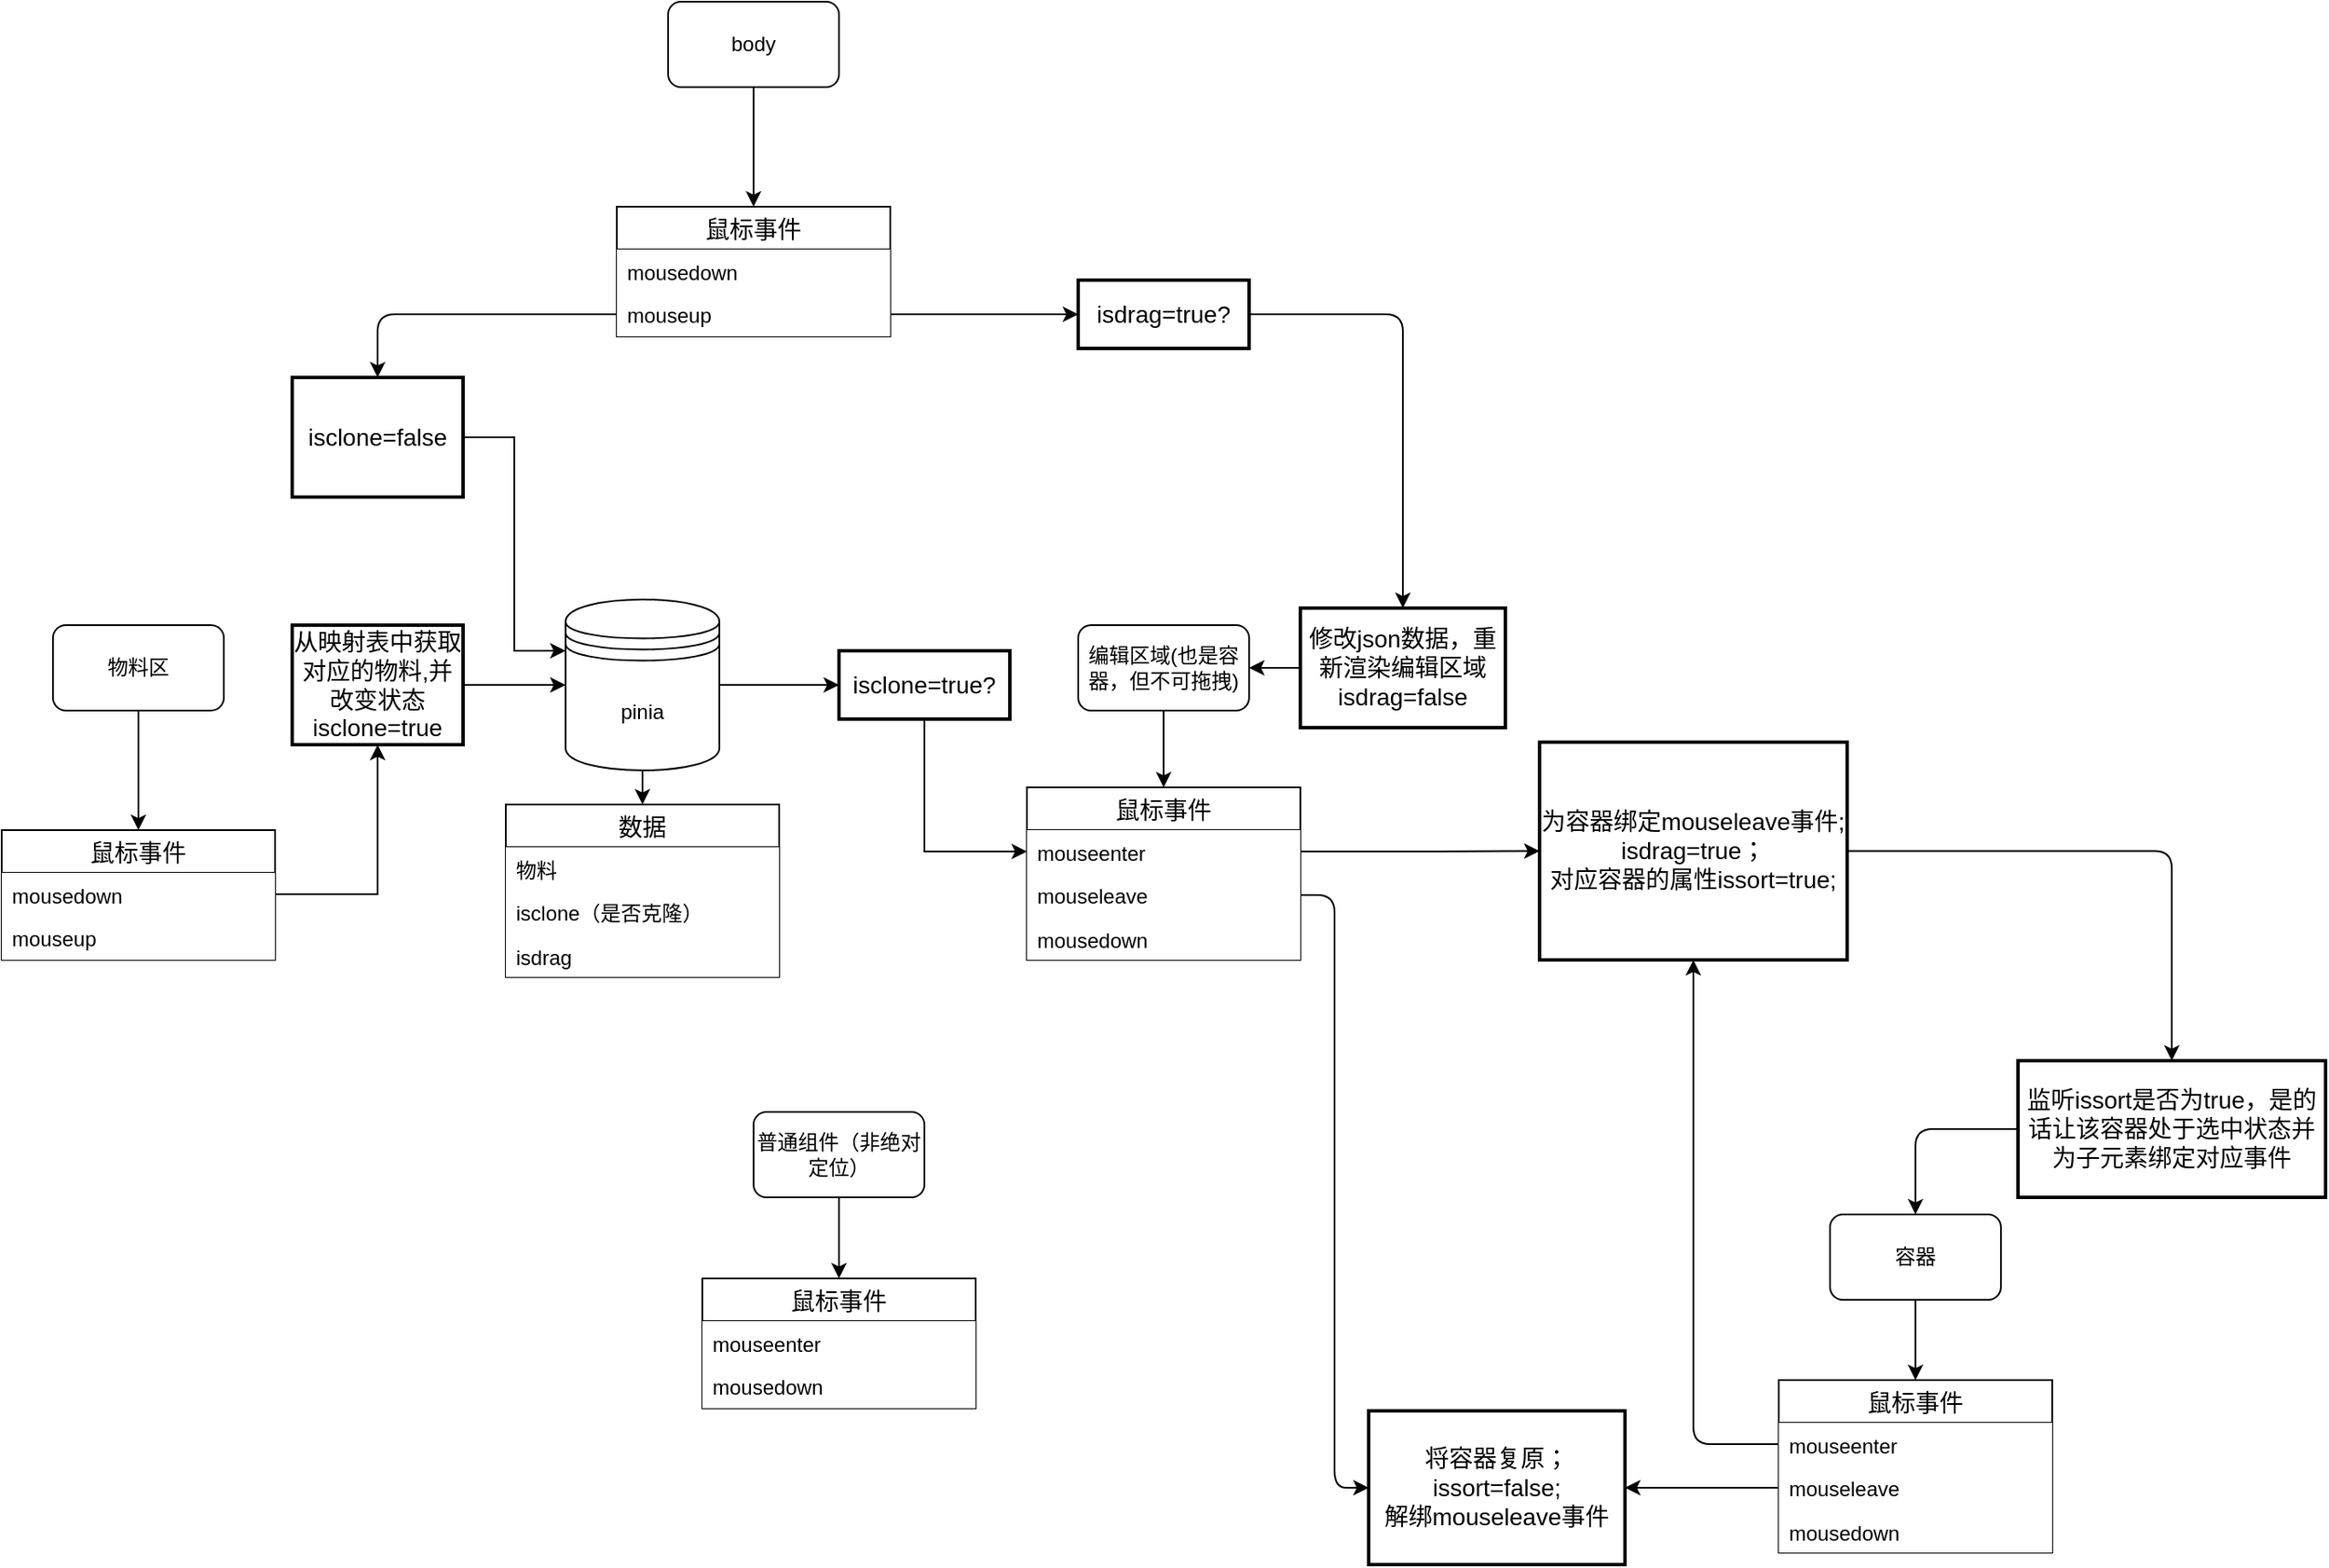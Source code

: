 <mxfile pages="1">
    <diagram id="YEVF6uujsstKx3nWxKRv" name="第 1 页">
        <mxGraphModel dx="1019" dy="659" grid="1" gridSize="10" guides="1" tooltips="1" connect="1" arrows="1" fold="1" page="1" pageScale="1" pageWidth="1654" pageHeight="2336" math="0" shadow="0">
            <root>
                <mxCell id="0"/>
                <mxCell id="1" parent="0"/>
                <mxCell id="10" style="edgeStyle=orthogonalEdgeStyle;rounded=0;orthogonalLoop=1;jettySize=auto;html=1;entryX=0.5;entryY=0;entryDx=0;entryDy=0;" parent="1" source="2" target="6" edge="1">
                    <mxGeometry relative="1" as="geometry"/>
                </mxCell>
                <mxCell id="2" value="物料区" style="shape=ext;rounded=1;html=1;whiteSpace=wrap;" parent="1" vertex="1">
                    <mxGeometry x="80" y="395" width="100" height="50" as="geometry"/>
                </mxCell>
                <mxCell id="25" style="edgeStyle=orthogonalEdgeStyle;rounded=0;orthogonalLoop=1;jettySize=auto;html=1;exitX=1;exitY=0.5;exitDx=0;exitDy=0;entryX=0;entryY=0.5;entryDx=0;entryDy=0;" parent="1" source="3" target="24" edge="1">
                    <mxGeometry relative="1" as="geometry"/>
                </mxCell>
                <mxCell id="83" style="edgeStyle=none;html=1;entryX=0.5;entryY=0;entryDx=0;entryDy=0;" parent="1" source="3" target="79" edge="1">
                    <mxGeometry relative="1" as="geometry"/>
                </mxCell>
                <mxCell id="3" value="pinia" style="shape=datastore;whiteSpace=wrap;html=1;" parent="1" vertex="1">
                    <mxGeometry x="380" y="380" width="90" height="100" as="geometry"/>
                </mxCell>
                <mxCell id="6" value="鼠标事件" style="swimlane;fontStyle=0;childLayout=stackLayout;horizontal=1;startSize=25;horizontalStack=0;resizeParent=1;resizeParentMax=0;resizeLast=0;collapsible=1;marginBottom=0;swimlaneFillColor=#ffffff;align=center;fontSize=14;" parent="1" vertex="1">
                    <mxGeometry x="50" y="515" width="160" height="76" as="geometry"/>
                </mxCell>
                <mxCell id="7" value="mousedown" style="text;strokeColor=none;fillColor=default;spacingLeft=4;spacingRight=4;overflow=hidden;rotatable=0;points=[[0,0.5],[1,0.5]];portConstraint=eastwest;fontSize=12;" parent="6" vertex="1">
                    <mxGeometry y="25" width="160" height="25" as="geometry"/>
                </mxCell>
                <mxCell id="8" value="mouseup" style="text;spacingLeft=4;spacingRight=4;overflow=hidden;rotatable=0;points=[[0,0.5],[1,0.5]];portConstraint=eastwest;fontSize=12;fillColor=default;" parent="6" vertex="1">
                    <mxGeometry y="50" width="160" height="26" as="geometry"/>
                </mxCell>
                <mxCell id="14" style="edgeStyle=orthogonalEdgeStyle;rounded=0;orthogonalLoop=1;jettySize=auto;html=1;entryX=0;entryY=0.5;entryDx=0;entryDy=0;" parent="1" source="12" target="3" edge="1">
                    <mxGeometry relative="1" as="geometry"/>
                </mxCell>
                <mxCell id="12" value="从映射表中获取对应的物料,并改变状态isclone=true" style="strokeWidth=2;whiteSpace=wrap;html=1;align=center;fontSize=14;" parent="1" vertex="1">
                    <mxGeometry x="220" y="395" width="100" height="70" as="geometry"/>
                </mxCell>
                <mxCell id="13" style="edgeStyle=orthogonalEdgeStyle;rounded=0;orthogonalLoop=1;jettySize=auto;html=1;entryX=0.5;entryY=1;entryDx=0;entryDy=0;" parent="1" source="7" target="12" edge="1">
                    <mxGeometry relative="1" as="geometry"/>
                </mxCell>
                <mxCell id="27" style="edgeStyle=orthogonalEdgeStyle;rounded=0;orthogonalLoop=1;jettySize=auto;html=1;entryX=0.5;entryY=0;entryDx=0;entryDy=0;" parent="1" source="15" target="16" edge="1">
                    <mxGeometry relative="1" as="geometry"/>
                </mxCell>
                <mxCell id="15" value="编辑区域(也是容器，但不可拖拽)" style="shape=ext;rounded=1;html=1;whiteSpace=wrap;" parent="1" vertex="1">
                    <mxGeometry x="680" y="395" width="100" height="50" as="geometry"/>
                </mxCell>
                <mxCell id="16" value="鼠标事件" style="swimlane;fontStyle=0;childLayout=stackLayout;horizontal=1;startSize=25;horizontalStack=0;resizeParent=1;resizeParentMax=0;resizeLast=0;collapsible=1;marginBottom=0;swimlaneFillColor=#ffffff;align=center;fontSize=14;" parent="1" vertex="1">
                    <mxGeometry x="650" y="490" width="160" height="101" as="geometry">
                        <mxRectangle x="760" y="290" width="100" height="30" as="alternateBounds"/>
                    </mxGeometry>
                </mxCell>
                <mxCell id="17" value="mouseenter" style="text;strokeColor=none;fillColor=default;spacingLeft=4;spacingRight=4;overflow=hidden;rotatable=0;points=[[0,0.5],[1,0.5]];portConstraint=eastwest;fontSize=12;" parent="16" vertex="1">
                    <mxGeometry y="25" width="160" height="25" as="geometry"/>
                </mxCell>
                <mxCell id="18" value="mouseleave" style="text;strokeColor=none;fillColor=default;spacingLeft=4;spacingRight=4;overflow=hidden;rotatable=0;points=[[0,0.5],[1,0.5]];portConstraint=eastwest;fontSize=12;" parent="16" vertex="1">
                    <mxGeometry y="50" width="160" height="26" as="geometry"/>
                </mxCell>
                <mxCell id="19" value="mousedown" style="text;strokeColor=none;fillColor=default;spacingLeft=4;spacingRight=4;overflow=hidden;rotatable=0;points=[[0,0.5],[1,0.5]];portConstraint=eastwest;fontSize=12;" parent="16" vertex="1">
                    <mxGeometry y="76" width="160" height="25" as="geometry"/>
                </mxCell>
                <mxCell id="22" style="edgeStyle=orthogonalEdgeStyle;rounded=0;orthogonalLoop=1;jettySize=auto;html=1;entryX=0;entryY=0.3;entryDx=0;entryDy=0;" parent="1" source="20" target="3" edge="1">
                    <mxGeometry relative="1" as="geometry"/>
                </mxCell>
                <mxCell id="20" value="isclone=false" style="strokeWidth=2;whiteSpace=wrap;html=1;align=center;fontSize=14;" parent="1" vertex="1">
                    <mxGeometry x="220" y="250" width="100" height="70" as="geometry"/>
                </mxCell>
                <mxCell id="26" style="edgeStyle=orthogonalEdgeStyle;rounded=0;orthogonalLoop=1;jettySize=auto;html=1;entryX=0;entryY=0.5;entryDx=0;entryDy=0;" parent="1" source="24" target="17" edge="1">
                    <mxGeometry relative="1" as="geometry"/>
                </mxCell>
                <mxCell id="24" value="isclone=true?" style="strokeWidth=2;whiteSpace=wrap;html=1;align=center;fontSize=14;" parent="1" vertex="1">
                    <mxGeometry x="540" y="410" width="100" height="40" as="geometry"/>
                </mxCell>
                <mxCell id="31" style="edgeStyle=orthogonalEdgeStyle;html=1;entryX=1;entryY=0.5;entryDx=0;entryDy=0;" parent="1" source="28" target="15" edge="1">
                    <mxGeometry relative="1" as="geometry"/>
                </mxCell>
                <mxCell id="28" value="修改json数据，重新渲染编辑区域&lt;br&gt;isdrag=false" style="strokeWidth=2;whiteSpace=wrap;html=1;align=center;fontSize=14;" parent="1" vertex="1">
                    <mxGeometry x="810" y="385" width="120" height="70" as="geometry"/>
                </mxCell>
                <mxCell id="30" style="edgeStyle=orthogonalEdgeStyle;html=1;entryX=0;entryY=0.5;entryDx=0;entryDy=0;" parent="1" source="17" target="34" edge="1">
                    <mxGeometry relative="1" as="geometry"/>
                </mxCell>
                <mxCell id="44" style="edgeStyle=orthogonalEdgeStyle;html=1;entryX=0.5;entryY=0;entryDx=0;entryDy=0;" parent="1" source="33" target="40" edge="1">
                    <mxGeometry relative="1" as="geometry"/>
                </mxCell>
                <mxCell id="33" value="容器" style="shape=ext;rounded=1;html=1;whiteSpace=wrap;" parent="1" vertex="1">
                    <mxGeometry x="1120" y="740" width="100" height="50" as="geometry"/>
                </mxCell>
                <mxCell id="62" style="edgeStyle=orthogonalEdgeStyle;html=1;entryX=0.5;entryY=0;entryDx=0;entryDy=0;" parent="1" source="34" target="57" edge="1">
                    <mxGeometry relative="1" as="geometry"/>
                </mxCell>
                <mxCell id="34" value="为容器绑定mouseleave事件;&lt;br&gt;isdrag=true；&lt;br&gt;对应容器的属性issort=true;" style="strokeWidth=2;whiteSpace=wrap;html=1;align=center;fontSize=14;" parent="1" vertex="1">
                    <mxGeometry x="950" y="463.5" width="180" height="127.5" as="geometry"/>
                </mxCell>
                <mxCell id="40" value="鼠标事件" style="swimlane;fontStyle=0;childLayout=stackLayout;horizontal=1;startSize=25;horizontalStack=0;resizeParent=1;resizeParentMax=0;resizeLast=0;collapsible=1;marginBottom=0;swimlaneFillColor=#ffffff;align=center;fontSize=14;" parent="1" vertex="1">
                    <mxGeometry x="1090" y="837" width="160" height="101" as="geometry">
                        <mxRectangle x="760" y="290" width="100" height="30" as="alternateBounds"/>
                    </mxGeometry>
                </mxCell>
                <mxCell id="41" value="mouseenter" style="text;strokeColor=none;fillColor=default;spacingLeft=4;spacingRight=4;overflow=hidden;rotatable=0;points=[[0,0.5],[1,0.5]];portConstraint=eastwest;fontSize=12;" parent="40" vertex="1">
                    <mxGeometry y="25" width="160" height="25" as="geometry"/>
                </mxCell>
                <mxCell id="42" value="mouseleave" style="text;strokeColor=none;fillColor=default;spacingLeft=4;spacingRight=4;overflow=hidden;rotatable=0;points=[[0,0.5],[1,0.5]];portConstraint=eastwest;fontSize=12;" parent="40" vertex="1">
                    <mxGeometry y="50" width="160" height="26" as="geometry"/>
                </mxCell>
                <mxCell id="43" value="mousedown" style="text;strokeColor=none;fillColor=default;spacingLeft=4;spacingRight=4;overflow=hidden;rotatable=0;points=[[0,0.5],[1,0.5]];portConstraint=eastwest;fontSize=12;" parent="40" vertex="1">
                    <mxGeometry y="76" width="160" height="25" as="geometry"/>
                </mxCell>
                <mxCell id="70" style="edgeStyle=orthogonalEdgeStyle;html=1;entryX=0.5;entryY=0;entryDx=0;entryDy=0;" parent="1" source="45" target="46" edge="1">
                    <mxGeometry relative="1" as="geometry"/>
                </mxCell>
                <mxCell id="45" value="body" style="shape=ext;rounded=1;html=1;whiteSpace=wrap;" parent="1" vertex="1">
                    <mxGeometry x="440" y="30" width="100" height="50" as="geometry"/>
                </mxCell>
                <mxCell id="46" value="鼠标事件" style="swimlane;fontStyle=0;childLayout=stackLayout;horizontal=1;startSize=25;horizontalStack=0;resizeParent=1;resizeParentMax=0;resizeLast=0;collapsible=1;marginBottom=0;swimlaneFillColor=#ffffff;align=center;fontSize=14;" parent="1" vertex="1">
                    <mxGeometry x="410" y="150" width="160" height="76" as="geometry"/>
                </mxCell>
                <mxCell id="47" value="mousedown" style="text;strokeColor=none;fillColor=default;spacingLeft=4;spacingRight=4;overflow=hidden;rotatable=0;points=[[0,0.5],[1,0.5]];portConstraint=eastwest;fontSize=12;" parent="46" vertex="1">
                    <mxGeometry y="25" width="160" height="25" as="geometry"/>
                </mxCell>
                <mxCell id="48" value="mouseup" style="text;spacingLeft=4;spacingRight=4;overflow=hidden;rotatable=0;points=[[0,0.5],[1,0.5]];portConstraint=eastwest;fontSize=12;fillColor=default;" parent="46" vertex="1">
                    <mxGeometry y="50" width="160" height="26" as="geometry"/>
                </mxCell>
                <mxCell id="53" style="edgeStyle=orthogonalEdgeStyle;html=1;entryX=0.5;entryY=0;entryDx=0;entryDy=0;" parent="1" source="48" target="20" edge="1">
                    <mxGeometry relative="1" as="geometry"/>
                </mxCell>
                <mxCell id="54" style="edgeStyle=orthogonalEdgeStyle;html=1;entryX=0;entryY=0.5;entryDx=0;entryDy=0;" parent="1" source="48" target="55" edge="1">
                    <mxGeometry relative="1" as="geometry"/>
                </mxCell>
                <mxCell id="71" style="edgeStyle=orthogonalEdgeStyle;html=1;entryX=0.5;entryY=0;entryDx=0;entryDy=0;" parent="1" source="55" target="28" edge="1">
                    <mxGeometry relative="1" as="geometry"/>
                </mxCell>
                <mxCell id="55" value="isdrag=true?" style="strokeWidth=2;whiteSpace=wrap;html=1;align=center;fontSize=14;" parent="1" vertex="1">
                    <mxGeometry x="680" y="193" width="100" height="40" as="geometry"/>
                </mxCell>
                <mxCell id="63" style="edgeStyle=orthogonalEdgeStyle;html=1;entryX=0.5;entryY=0;entryDx=0;entryDy=0;" parent="1" source="57" target="33" edge="1">
                    <mxGeometry relative="1" as="geometry"/>
                </mxCell>
                <mxCell id="57" value="监听issort是否为true，是的话让该容器处于选中状态并为子元素绑定对应事件" style="strokeWidth=2;whiteSpace=wrap;html=1;align=center;fontSize=14;" parent="1" vertex="1">
                    <mxGeometry x="1230" y="650" width="180" height="80" as="geometry"/>
                </mxCell>
                <mxCell id="64" style="edgeStyle=orthogonalEdgeStyle;html=1;entryX=0.5;entryY=1;entryDx=0;entryDy=0;" parent="1" source="41" target="34" edge="1">
                    <mxGeometry relative="1" as="geometry"/>
                </mxCell>
                <mxCell id="66" value="将容器复原；&lt;br&gt;issort=false;&lt;br&gt;解绑mouseleave事件" style="strokeWidth=2;whiteSpace=wrap;html=1;align=center;fontSize=14;" parent="1" vertex="1">
                    <mxGeometry x="850" y="855" width="150" height="90" as="geometry"/>
                </mxCell>
                <mxCell id="68" style="edgeStyle=orthogonalEdgeStyle;html=1;entryX=1;entryY=0.5;entryDx=0;entryDy=0;" parent="1" source="42" target="66" edge="1">
                    <mxGeometry relative="1" as="geometry"/>
                </mxCell>
                <mxCell id="72" style="edgeStyle=orthogonalEdgeStyle;html=1;entryX=0;entryY=0.5;entryDx=0;entryDy=0;" parent="1" source="18" target="66" edge="1">
                    <mxGeometry relative="1" as="geometry"/>
                </mxCell>
                <mxCell id="78" style="edgeStyle=orthogonalEdgeStyle;html=1;" parent="1" source="73" target="74" edge="1">
                    <mxGeometry relative="1" as="geometry"/>
                </mxCell>
                <mxCell id="73" value="普通组件（非绝对定位）" style="shape=ext;rounded=1;html=1;whiteSpace=wrap;" parent="1" vertex="1">
                    <mxGeometry x="490" y="680" width="100" height="50" as="geometry"/>
                </mxCell>
                <mxCell id="74" value="鼠标事件" style="swimlane;fontStyle=0;childLayout=stackLayout;horizontal=1;startSize=25;horizontalStack=0;resizeParent=1;resizeParentMax=0;resizeLast=0;collapsible=1;marginBottom=0;swimlaneFillColor=#ffffff;align=center;fontSize=14;" parent="1" vertex="1">
                    <mxGeometry x="460" y="777.5" width="160" height="76" as="geometry">
                        <mxRectangle x="760" y="290" width="100" height="30" as="alternateBounds"/>
                    </mxGeometry>
                </mxCell>
                <mxCell id="75" value="mouseenter" style="text;strokeColor=none;fillColor=default;spacingLeft=4;spacingRight=4;overflow=hidden;rotatable=0;points=[[0,0.5],[1,0.5]];portConstraint=eastwest;fontSize=12;" parent="74" vertex="1">
                    <mxGeometry y="25" width="160" height="25" as="geometry"/>
                </mxCell>
                <mxCell id="76" value="mousedown" style="text;strokeColor=none;fillColor=default;spacingLeft=4;spacingRight=4;overflow=hidden;rotatable=0;points=[[0,0.5],[1,0.5]];portConstraint=eastwest;fontSize=12;" parent="74" vertex="1">
                    <mxGeometry y="50" width="160" height="26" as="geometry"/>
                </mxCell>
                <mxCell id="79" value="数据" style="swimlane;fontStyle=0;childLayout=stackLayout;horizontal=1;startSize=25;horizontalStack=0;resizeParent=1;resizeParentMax=0;resizeLast=0;collapsible=1;marginBottom=0;swimlaneFillColor=#ffffff;align=center;fontSize=14;" parent="1" vertex="1">
                    <mxGeometry x="345" y="500" width="160" height="101" as="geometry">
                        <mxRectangle x="760" y="290" width="100" height="30" as="alternateBounds"/>
                    </mxGeometry>
                </mxCell>
                <mxCell id="80" value="物料" style="text;strokeColor=none;fillColor=default;spacingLeft=4;spacingRight=4;overflow=hidden;rotatable=0;points=[[0,0.5],[1,0.5]];portConstraint=eastwest;fontSize=12;" parent="79" vertex="1">
                    <mxGeometry y="25" width="160" height="25" as="geometry"/>
                </mxCell>
                <mxCell id="81" value="isclone（是否克隆）" style="text;strokeColor=none;fillColor=default;spacingLeft=4;spacingRight=4;overflow=hidden;rotatable=0;points=[[0,0.5],[1,0.5]];portConstraint=eastwest;fontSize=12;" parent="79" vertex="1">
                    <mxGeometry y="50" width="160" height="26" as="geometry"/>
                </mxCell>
                <mxCell id="82" value="isdrag" style="text;strokeColor=none;fillColor=default;spacingLeft=4;spacingRight=4;overflow=hidden;rotatable=0;points=[[0,0.5],[1,0.5]];portConstraint=eastwest;fontSize=12;" parent="79" vertex="1">
                    <mxGeometry y="76" width="160" height="25" as="geometry"/>
                </mxCell>
            </root>
        </mxGraphModel>
    </diagram>
</mxfile>